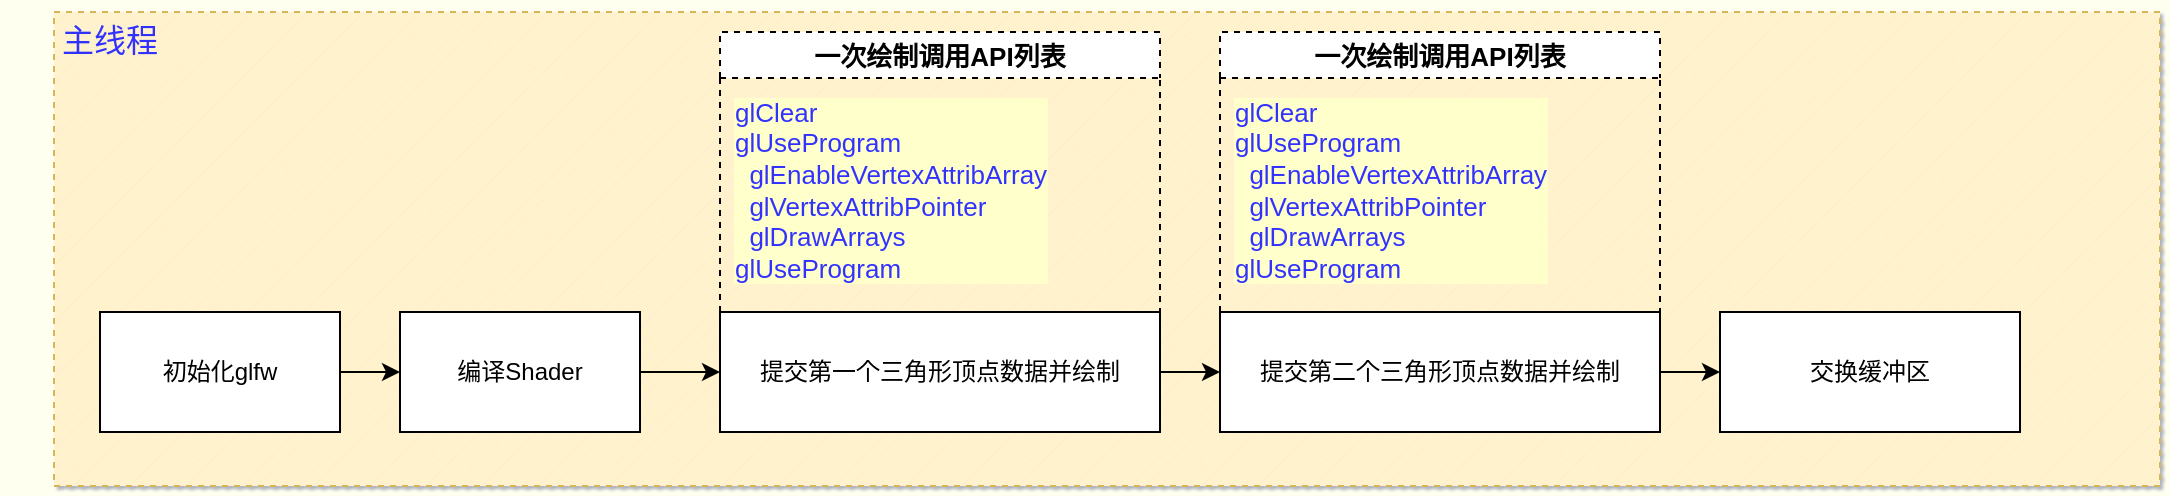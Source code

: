 <mxfile version="14.6.13" type="device"><diagram id="lV5m8PUc5yzgpcXxeLi_" name="第 1 页"><mxGraphModel dx="2145" dy="880" grid="0" gridSize="10" guides="1" tooltips="1" connect="1" arrows="1" fold="1" page="1" pageScale="1" pageWidth="827" pageHeight="1169" background="#FFFFF0" math="0" shadow="1"><root><mxCell id="0"/><mxCell id="1" parent="0"/><mxCell id="bgFyuXq3otGGwCqPULrG-7" value="" style="verticalLabelPosition=bottom;verticalAlign=top;html=1;shape=mxgraph.basic.patternFillRect;fillStyle=diag;step=5;fillStrokeWidth=0.2;fillStrokeColor=#dddddd;dashed=1;fillColor=#fff2cc;strokeColor=#d6b656;fontSize=13;" parent="1" vertex="1"><mxGeometry x="-223" y="120" width="1053" height="237" as="geometry"/></mxCell><mxCell id="tGqYnaIf9kwGfELsyMqm-3" value="" style="edgeStyle=orthogonalEdgeStyle;rounded=0;orthogonalLoop=1;jettySize=auto;html=1;" parent="1" source="tGqYnaIf9kwGfELsyMqm-1" target="tGqYnaIf9kwGfELsyMqm-2" edge="1"><mxGeometry relative="1" as="geometry"/></mxCell><mxCell id="tGqYnaIf9kwGfELsyMqm-1" value="提交第一个三角形顶点数据并绘制" style="rounded=0;whiteSpace=wrap;html=1;" parent="1" vertex="1"><mxGeometry x="110" y="270" width="220" height="60" as="geometry"/></mxCell><mxCell id="tGqYnaIf9kwGfELsyMqm-13" value="" style="edgeStyle=orthogonalEdgeStyle;rounded=0;orthogonalLoop=1;jettySize=auto;html=1;" parent="1" source="tGqYnaIf9kwGfELsyMqm-2" target="tGqYnaIf9kwGfELsyMqm-12" edge="1"><mxGeometry relative="1" as="geometry"/></mxCell><mxCell id="tGqYnaIf9kwGfELsyMqm-2" value="提交第二个三角形顶点数据并绘制" style="rounded=0;whiteSpace=wrap;html=1;" parent="1" vertex="1"><mxGeometry x="360" y="270" width="220" height="60" as="geometry"/></mxCell><mxCell id="tGqYnaIf9kwGfELsyMqm-11" style="edgeStyle=orthogonalEdgeStyle;rounded=0;orthogonalLoop=1;jettySize=auto;html=1;entryX=0;entryY=0.5;entryDx=0;entryDy=0;" parent="1" source="tGqYnaIf9kwGfELsyMqm-7" target="tGqYnaIf9kwGfELsyMqm-8" edge="1"><mxGeometry relative="1" as="geometry"/></mxCell><mxCell id="tGqYnaIf9kwGfELsyMqm-7" value="初始化glfw" style="rounded=0;whiteSpace=wrap;html=1;" parent="1" vertex="1"><mxGeometry x="-200" y="270" width="120" height="60" as="geometry"/></mxCell><mxCell id="tGqYnaIf9kwGfELsyMqm-10" style="edgeStyle=orthogonalEdgeStyle;rounded=0;orthogonalLoop=1;jettySize=auto;html=1;entryX=0;entryY=0.5;entryDx=0;entryDy=0;" parent="1" source="tGqYnaIf9kwGfELsyMqm-8" target="tGqYnaIf9kwGfELsyMqm-1" edge="1"><mxGeometry relative="1" as="geometry"/></mxCell><mxCell id="tGqYnaIf9kwGfELsyMqm-8" value="编译Shader" style="rounded=0;whiteSpace=wrap;html=1;" parent="1" vertex="1"><mxGeometry x="-50" y="270" width="120" height="60" as="geometry"/></mxCell><mxCell id="tGqYnaIf9kwGfELsyMqm-12" value="交换缓冲区" style="rounded=0;whiteSpace=wrap;html=1;" parent="1" vertex="1"><mxGeometry x="610" y="270" width="150" height="60" as="geometry"/></mxCell><mxCell id="bgFyuXq3otGGwCqPULrG-1" value="" style="group;labelBackgroundColor=none;" parent="1" vertex="1" connectable="0"><mxGeometry x="110" y="130" width="220" height="140" as="geometry"/></mxCell><mxCell id="bgFyuXq3otGGwCqPULrG-2" value="一次绘制调用API列表" style="swimlane;dashed=1;fontSize=13;" parent="bgFyuXq3otGGwCqPULrG-1" vertex="1"><mxGeometry width="220.0" height="140" as="geometry"/></mxCell><mxCell id="bgFyuXq3otGGwCqPULrG-3" value="&lt;div style=&quot;text-align: left;&quot;&gt;glClear&lt;/div&gt;&lt;div style=&quot;text-align: left;&quot;&gt;glUseProgram&lt;/div&gt;&lt;div style=&quot;text-align: left;&quot;&gt;&amp;nbsp; glEnableVertexAttribArray&lt;/div&gt;&lt;div style=&quot;text-align: left;&quot;&gt;&amp;nbsp; glVertexAttribPointer&lt;/div&gt;&lt;div style=&quot;text-align: left;&quot;&gt;&amp;nbsp; glDrawArrays&lt;/div&gt;&lt;div style=&quot;text-align: left;&quot;&gt;glUseProgram&lt;/div&gt;" style="text;html=1;align=center;verticalAlign=middle;resizable=0;points=[];autosize=1;strokeColor=none;fillColor=none;fontSize=13;labelBackgroundColor=#FFFFCC;fontColor=#3333FF;" parent="bgFyuXq3otGGwCqPULrG-1" vertex="1"><mxGeometry y="29" width="170" height="100" as="geometry"/></mxCell><mxCell id="bgFyuXq3otGGwCqPULrG-4" value="" style="group;labelBackgroundColor=none;" parent="1" vertex="1" connectable="0"><mxGeometry x="360" y="130" width="220" height="140" as="geometry"/></mxCell><mxCell id="bgFyuXq3otGGwCqPULrG-5" value="一次绘制调用API列表" style="swimlane;dashed=1;fontSize=13;" parent="bgFyuXq3otGGwCqPULrG-4" vertex="1"><mxGeometry width="220.0" height="140" as="geometry"/></mxCell><mxCell id="bgFyuXq3otGGwCqPULrG-6" value="&lt;div style=&quot;text-align: left;&quot;&gt;glClear&lt;/div&gt;&lt;div style=&quot;text-align: left;&quot;&gt;glUseProgram&lt;/div&gt;&lt;div style=&quot;text-align: left;&quot;&gt;&amp;nbsp; glEnableVertexAttribArray&lt;/div&gt;&lt;div style=&quot;text-align: left;&quot;&gt;&amp;nbsp; glVertexAttribPointer&lt;/div&gt;&lt;div style=&quot;text-align: left;&quot;&gt;&amp;nbsp; glDrawArrays&lt;/div&gt;&lt;div style=&quot;text-align: left;&quot;&gt;glUseProgram&lt;/div&gt;" style="text;html=1;align=center;verticalAlign=middle;resizable=0;points=[];autosize=1;strokeColor=none;fillColor=none;fontSize=13;labelBackgroundColor=#FFFFCC;fontColor=#3333FF;" parent="bgFyuXq3otGGwCqPULrG-4" vertex="1"><mxGeometry y="29" width="170" height="100" as="geometry"/></mxCell><mxCell id="bgFyuXq3otGGwCqPULrG-8" value="主线程" style="text;html=1;strokeColor=none;fillColor=none;align=center;verticalAlign=middle;whiteSpace=wrap;rounded=0;dashed=1;labelBackgroundColor=none;fontSize=16;fontColor=#3333FF;" parent="1" vertex="1"><mxGeometry x="-250" y="114" width="110" height="40" as="geometry"/></mxCell></root></mxGraphModel></diagram></mxfile>
